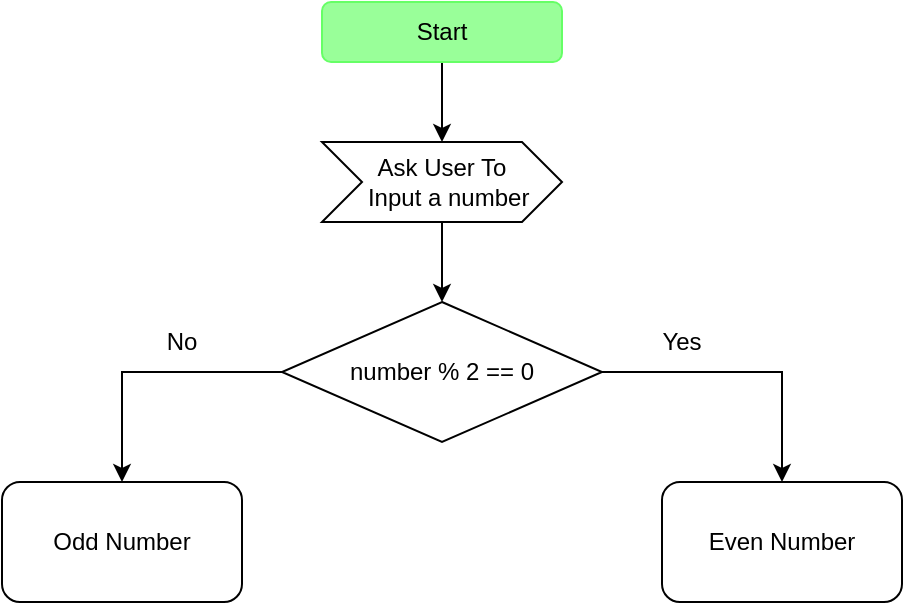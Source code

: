 <mxfile version="15.2.5" type="device"><diagram id="7hNmskec_v2e8M7ij4_a" name="Page-1"><mxGraphModel dx="1086" dy="806" grid="1" gridSize="10" guides="1" tooltips="1" connect="1" arrows="1" fold="1" page="1" pageScale="1" pageWidth="827" pageHeight="1169" math="0" shadow="0"><root><mxCell id="0"/><mxCell id="1" parent="0"/><mxCell id="T9JMAt8WuNi6i_mkVJ9p-8" value="" style="edgeStyle=orthogonalEdgeStyle;rounded=0;orthogonalLoop=1;jettySize=auto;html=1;" edge="1" parent="1" source="ToWhCWnd1xni6QPFGcaL-1" target="T9JMAt8WuNi6i_mkVJ9p-5"><mxGeometry relative="1" as="geometry"/></mxCell><mxCell id="ToWhCWnd1xni6QPFGcaL-1" value="Start" style="rounded=1;whiteSpace=wrap;html=1;fillColor=#99FF99;strokeColor=#66FF66;" parent="1" vertex="1"><mxGeometry x="380" y="30" width="120" height="30" as="geometry"/></mxCell><mxCell id="ToWhCWnd1xni6QPFGcaL-2" style="edgeStyle=orthogonalEdgeStyle;rounded=0;orthogonalLoop=1;jettySize=auto;html=1;exitX=0.5;exitY=1;exitDx=0;exitDy=0;" parent="1" source="ToWhCWnd1xni6QPFGcaL-1" target="ToWhCWnd1xni6QPFGcaL-1" edge="1"><mxGeometry relative="1" as="geometry"/></mxCell><mxCell id="ToWhCWnd1xni6QPFGcaL-6" style="edgeStyle=orthogonalEdgeStyle;rounded=0;orthogonalLoop=1;jettySize=auto;html=1;" parent="1" source="ToWhCWnd1xni6QPFGcaL-3" target="ToWhCWnd1xni6QPFGcaL-5" edge="1"><mxGeometry relative="1" as="geometry"/></mxCell><mxCell id="ToWhCWnd1xni6QPFGcaL-8" style="edgeStyle=orthogonalEdgeStyle;rounded=0;orthogonalLoop=1;jettySize=auto;html=1;exitX=1;exitY=0.5;exitDx=0;exitDy=0;" parent="1" source="ToWhCWnd1xni6QPFGcaL-3" target="ToWhCWnd1xni6QPFGcaL-7" edge="1"><mxGeometry relative="1" as="geometry"/></mxCell><mxCell id="ToWhCWnd1xni6QPFGcaL-3" value="number % 2 == 0" style="rhombus;whiteSpace=wrap;html=1;strokeColor=#000000;fillColor=#FFFFFF;" parent="1" vertex="1"><mxGeometry x="360" y="180" width="160" height="70" as="geometry"/></mxCell><mxCell id="ToWhCWnd1xni6QPFGcaL-5" value="Odd Number" style="rounded=1;whiteSpace=wrap;html=1;strokeColor=#000000;fillColor=#FFFFFF;" parent="1" vertex="1"><mxGeometry x="220" y="270" width="120" height="60" as="geometry"/></mxCell><mxCell id="ToWhCWnd1xni6QPFGcaL-7" value="Even Number" style="rounded=1;whiteSpace=wrap;html=1;strokeColor=#000000;fillColor=#FFFFFF;" parent="1" vertex="1"><mxGeometry x="550" y="270" width="120" height="60" as="geometry"/></mxCell><mxCell id="ToWhCWnd1xni6QPFGcaL-9" value="No" style="text;html=1;strokeColor=none;fillColor=none;align=center;verticalAlign=middle;whiteSpace=wrap;rounded=0;" parent="1" vertex="1"><mxGeometry x="290" y="190" width="40" height="20" as="geometry"/></mxCell><mxCell id="ToWhCWnd1xni6QPFGcaL-13" value="Yes" style="text;html=1;strokeColor=none;fillColor=none;align=center;verticalAlign=middle;whiteSpace=wrap;rounded=0;" parent="1" vertex="1"><mxGeometry x="540" y="190" width="40" height="20" as="geometry"/></mxCell><mxCell id="T9JMAt8WuNi6i_mkVJ9p-4" value="" style="edgeStyle=orthogonalEdgeStyle;rounded=0;orthogonalLoop=1;jettySize=auto;html=1;exitX=0.5;exitY=1;exitDx=0;exitDy=0;" edge="1" parent="1" source="T9JMAt8WuNi6i_mkVJ9p-5" target="ToWhCWnd1xni6QPFGcaL-3"><mxGeometry relative="1" as="geometry"><mxPoint x="440" y="160" as="sourcePoint"/></mxGeometry></mxCell><mxCell id="T9JMAt8WuNi6i_mkVJ9p-5" value="Ask User To&lt;br&gt;&amp;nbsp; Input a number" style="shape=step;perimeter=stepPerimeter;whiteSpace=wrap;html=1;fixedSize=1;" vertex="1" parent="1"><mxGeometry x="380" y="100" width="120" height="40" as="geometry"/></mxCell></root></mxGraphModel></diagram></mxfile>
